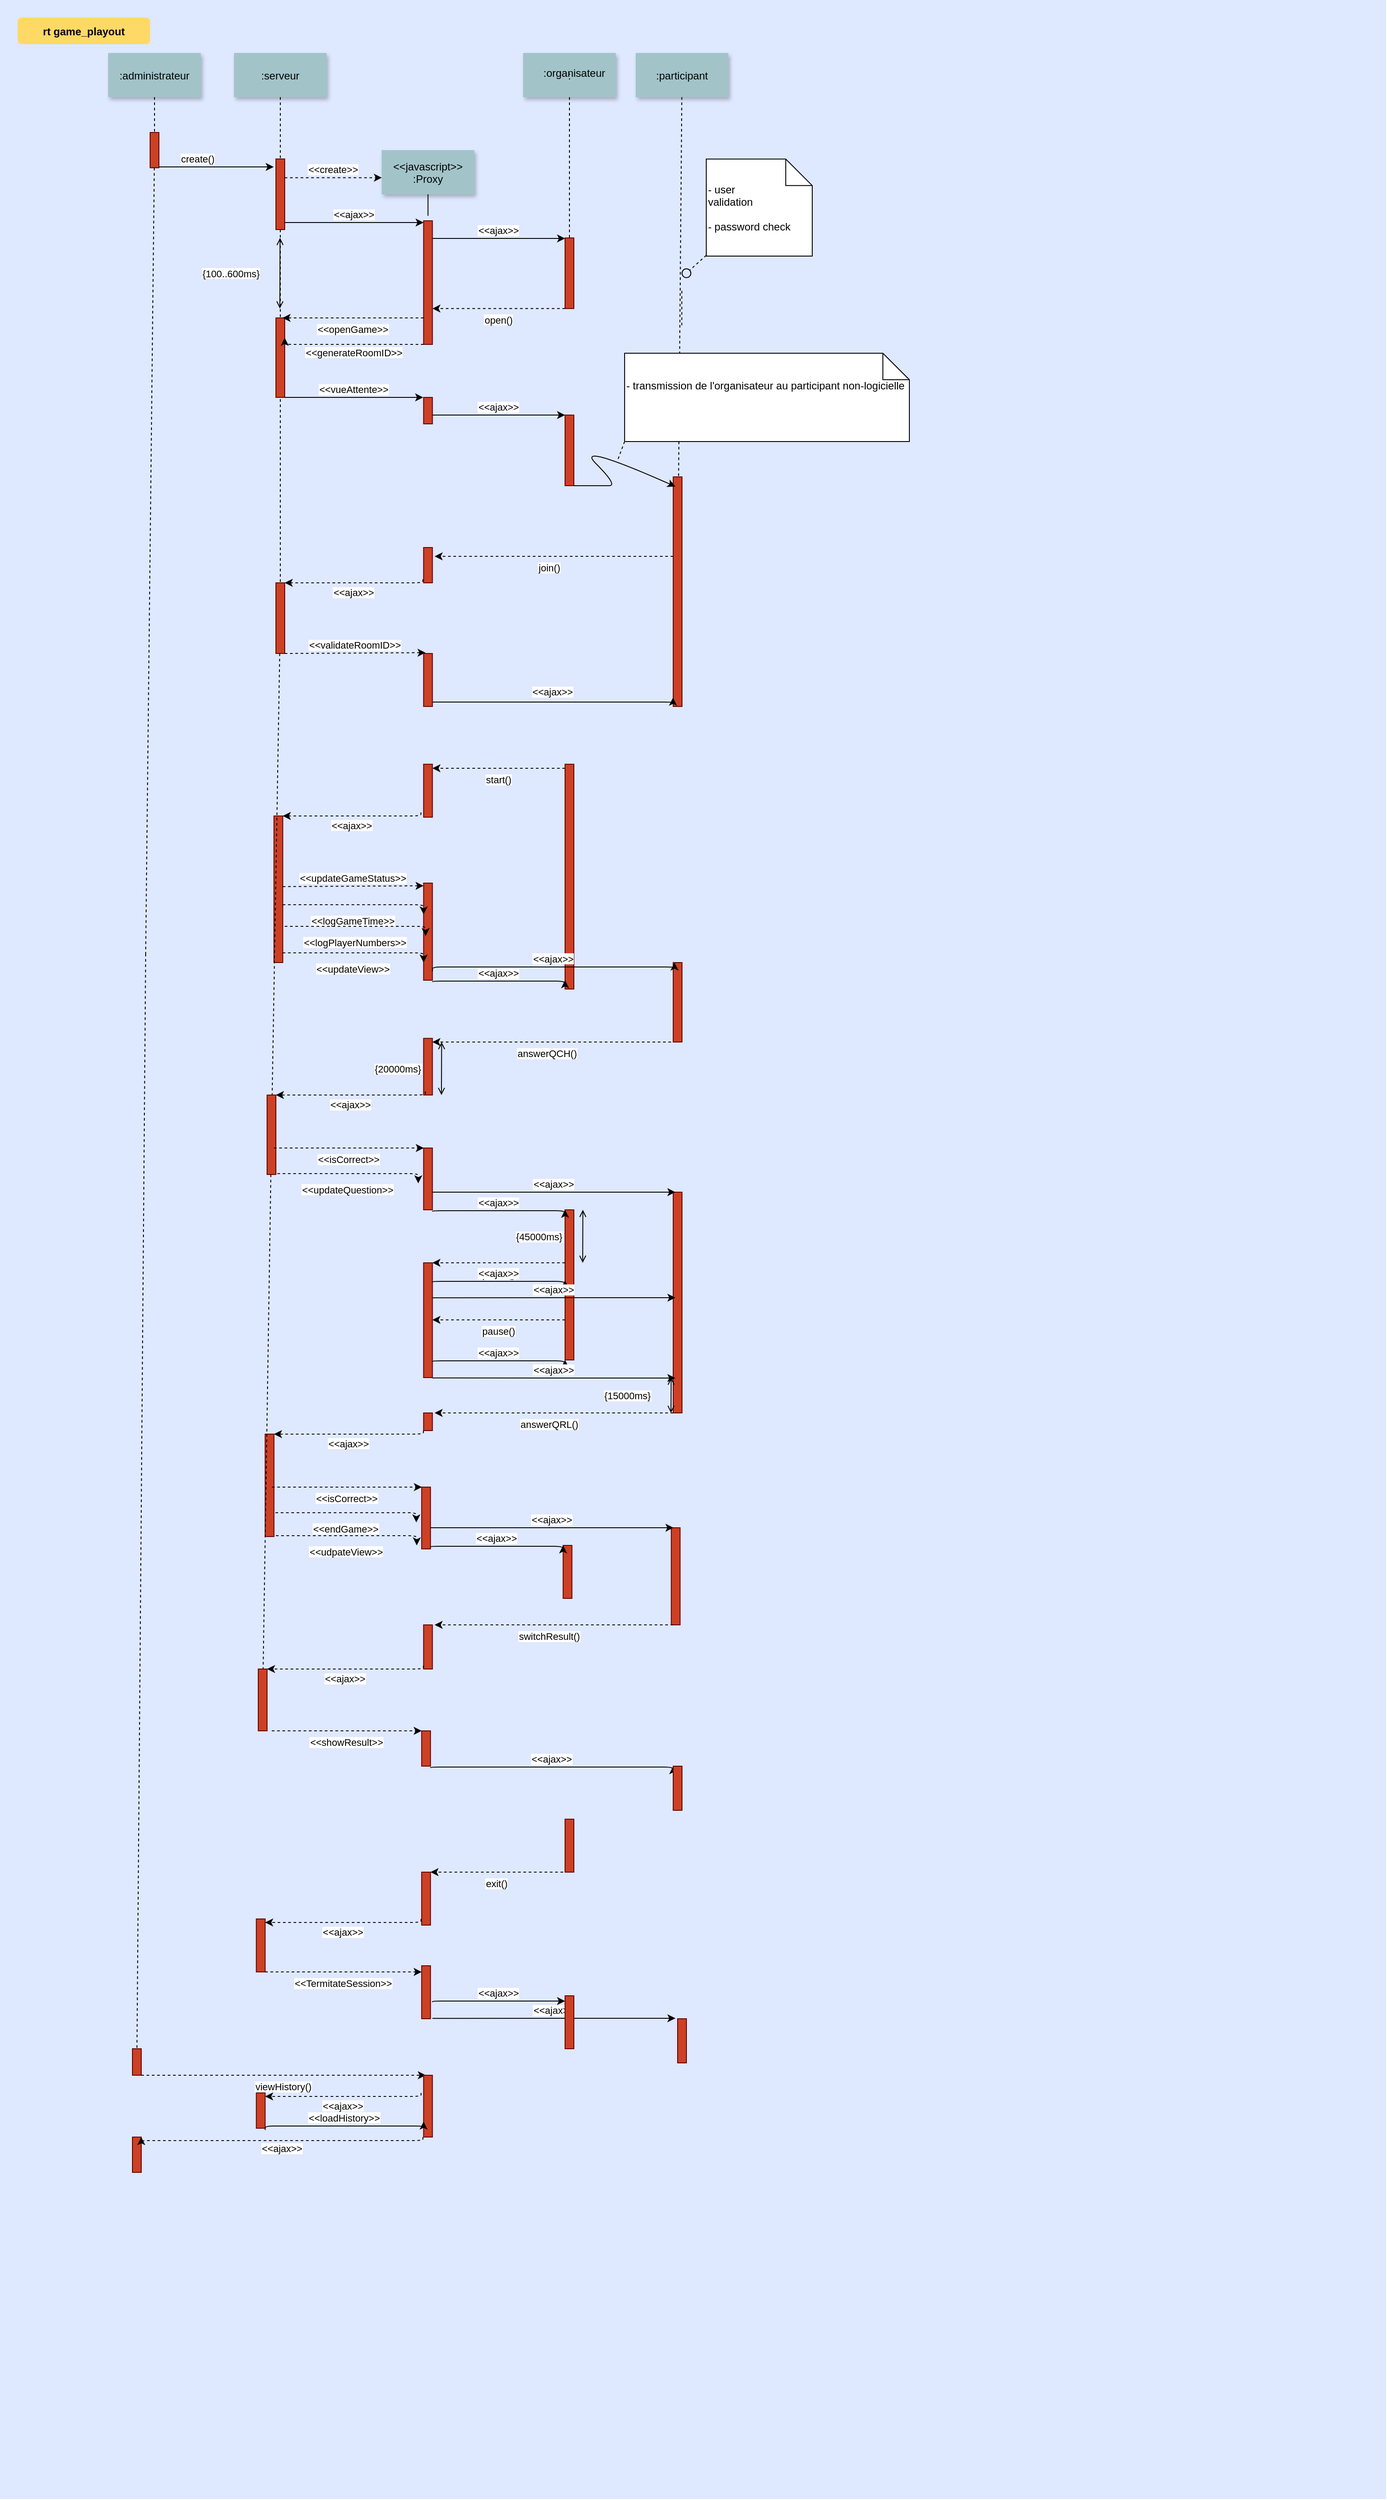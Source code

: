 <mxfile version="21.7.3" type="gitlab">
  <diagram name="Page-1" id="9361dd3d-8414-5efd-6122-117bd74ce7a7">
    <mxGraphModel dx="1195" dy="625" grid="1" gridSize="10" guides="1" tooltips="1" connect="1" arrows="1" fold="1" page="0" pageScale="1.5" pageWidth="826" pageHeight="1169" background="none" math="0" shadow="0">
      <root>
        <mxCell id="0" />
        <mxCell id="1" parent="0" />
        <mxCell id="69" value="" style="fillColor=#DEE8FF;strokeColor=none" parent="1" vertex="1">
          <mxGeometry x="30" width="1570" height="2830" as="geometry" />
        </mxCell>
        <mxCell id="2" value="" style="fillColor=#CC4125;strokeColor=#660000" parent="1" vertex="1">
          <mxGeometry x="200" y="150" width="10" height="40" as="geometry" />
        </mxCell>
        <mxCell id="3" value="create()" style="edgeStyle=none;verticalLabelPosition=top;verticalAlign=bottom;labelPosition=left;align=right;entryX=-0.25;entryY=0.113;entryDx=0;entryDy=0;entryPerimeter=0;" parent="1" edge="1" target="6">
          <mxGeometry width="100" height="100" as="geometry">
            <mxPoint x="210" y="189" as="sourcePoint" />
            <mxPoint x="300" y="189" as="targetPoint" />
            <mxPoint as="offset" />
          </mxGeometry>
        </mxCell>
        <mxCell id="4" value=":administrateur" style="shadow=1;fillColor=#A2C4C9;strokeColor=none" parent="1" vertex="1">
          <mxGeometry x="152.5" y="60" width="105" height="50" as="geometry" />
        </mxCell>
        <mxCell id="6" value="" style="fillColor=#CC4125;strokeColor=#660000" parent="1" vertex="1">
          <mxGeometry x="342.5" y="180" width="10" height="80" as="geometry" />
        </mxCell>
        <mxCell id="7" value=":serveur" style="shadow=1;fillColor=#A2C4C9;strokeColor=none" parent="1" vertex="1">
          <mxGeometry x="295" y="60" width="105" height="50" as="geometry" />
        </mxCell>
        <mxCell id="8" value="" style="edgeStyle=none;endArrow=none;dashed=1" parent="1" source="7" target="6" edge="1">
          <mxGeometry x="272.335" y="165" width="100" height="100" as="geometry">
            <mxPoint x="347.259" y="110" as="sourcePoint" />
            <mxPoint x="347.576" y="165" as="targetPoint" />
          </mxGeometry>
        </mxCell>
        <mxCell id="13" value="&lt;&lt;create&gt;&gt;" style="edgeStyle=none;verticalLabelPosition=top;verticalAlign=bottom;dashed=1" parent="1" edge="1">
          <mxGeometry x="385.455" y="113.916" width="100" height="100" as="geometry">
            <mxPoint x="352.5" y="201.206" as="sourcePoint" />
            <mxPoint x="462.5" y="201.206" as="targetPoint" />
          </mxGeometry>
        </mxCell>
        <mxCell id="15" value="&lt;&lt;javascript&gt;&gt;&#xa;:Proxy" style="shadow=1;fillColor=#A2C4C9;strokeColor=none" parent="1" vertex="1">
          <mxGeometry x="462.284" y="170.0" width="105" height="50" as="geometry" />
        </mxCell>
        <mxCell id="16" value="" style="edgeStyle=none;endArrow=none" parent="1" source="15" edge="1">
          <mxGeometry x="437.043" y="270" width="100" height="100" as="geometry">
            <mxPoint x="514.543" y="220.0" as="sourcePoint" />
            <mxPoint x="514.783" y="244.39" as="targetPoint" />
          </mxGeometry>
        </mxCell>
        <mxCell id="19" value="&lt;&lt;ajax&gt;&gt;" style="edgeStyle=elbowEdgeStyle;elbow=vertical;verticalLabelPosition=top;verticalAlign=bottom" parent="1" source="6" edge="1">
          <mxGeometry x="350" y="290" width="100" height="100" as="geometry">
            <mxPoint x="350" y="390" as="sourcePoint" />
            <mxPoint x="509.78" y="252" as="targetPoint" />
          </mxGeometry>
        </mxCell>
        <mxCell id="21" value="" style="fillColor=#CC4125;strokeColor=#660000" parent="1" vertex="1">
          <mxGeometry x="670" y="269.394" width="10" height="80" as="geometry" />
        </mxCell>
        <mxCell id="22" value=":" style="shadow=1;fillColor=#A2C4C9;strokeColor=none" parent="1" vertex="1">
          <mxGeometry x="622.5" y="60" width="105" height="50" as="geometry" />
        </mxCell>
        <mxCell id="23" value="" style="edgeStyle=none;endArrow=none;dashed=1" parent="1" source="22" target="21" edge="1">
          <mxGeometry x="614.488" y="175.0" width="100" height="100" as="geometry">
            <mxPoint x="674.653" y="110" as="sourcePoint" />
            <mxPoint x="674.653" y="260" as="targetPoint" />
          </mxGeometry>
        </mxCell>
        <mxCell id="24" value=":participant" style="shadow=1;fillColor=#A2C4C9;strokeColor=none" parent="1" vertex="1">
          <mxGeometry x="750" y="60" width="105" height="50" as="geometry" />
        </mxCell>
        <mxCell id="25" value="" style="edgeStyle=none;endArrow=none;dashed=1" parent="1" source="24" target="26" edge="1">
          <mxGeometry x="727.335" y="165" width="100" height="100" as="geometry">
            <mxPoint x="802.259" y="110" as="sourcePoint" />
            <mxPoint x="802.576" y="165" as="targetPoint" />
          </mxGeometry>
        </mxCell>
        <mxCell id="26" value="" style="fillColor=#CC4125;strokeColor=#660000" parent="1" vertex="1">
          <mxGeometry x="792.5" y="540" width="10" height="260" as="geometry" />
        </mxCell>
        <mxCell id="27" value="&lt;&lt;ajax&gt;&gt;" style="edgeStyle=elbowEdgeStyle;elbow=vertical;verticalLabelPosition=top;verticalAlign=bottom" parent="1" target="21" edge="1">
          <mxGeometry x="540" y="270" width="100" height="100" as="geometry">
            <mxPoint x="519.78" y="270" as="sourcePoint" />
            <mxPoint x="640" y="270" as="targetPoint" />
            <Array as="points">
              <mxPoint x="590" y="270" />
            </Array>
          </mxGeometry>
        </mxCell>
        <mxCell id="28" value="open()" style="edgeStyle=elbowEdgeStyle;elbow=vertical;dashed=1;verticalLabelPosition=bottom;verticalAlign=top" parent="1" edge="1">
          <mxGeometry x="550" y="280" width="100" height="100" as="geometry">
            <mxPoint x="670" y="349.39" as="sourcePoint" />
            <mxPoint x="519.78" y="349.39" as="targetPoint" />
            <Array as="points">
              <mxPoint x="593" y="349.39" />
            </Array>
          </mxGeometry>
        </mxCell>
        <mxCell id="33" value="" style="edgeStyle=elbowEdgeStyle;elbow=horizontal;endArrow=none;dashed=1" parent="1" source="4" target="2" edge="1">
          <mxGeometry x="230.0" y="310" width="100" height="100" as="geometry">
            <mxPoint x="230.0" y="410" as="sourcePoint" />
            <mxPoint x="330" y="310" as="targetPoint" />
          </mxGeometry>
        </mxCell>
        <mxCell id="38" value="" style="edgeStyle=elbowEdgeStyle;elbow=horizontal;endArrow=none;dashed=1" parent="1" edge="1">
          <mxGeometry x="932.259" y="240" width="100" height="100" as="geometry">
            <mxPoint x="802.259" y="329.394" as="sourcePoint" />
            <mxPoint x="802.259" y="370" as="targetPoint" />
            <Array as="points">
              <mxPoint x="802.259" y="350" />
            </Array>
          </mxGeometry>
        </mxCell>
        <mxCell id="39" value="" style="ellipse;fillColor=none" parent="1" vertex="1">
          <mxGeometry x="802.5" y="304.394" width="10.0" height="10" as="geometry" />
        </mxCell>
        <mxCell id="40" value=" - user&#xa; validation&#xa;&#xa; - password check" style="shape=note;align=left" parent="1" vertex="1">
          <mxGeometry x="829.973" y="180.174" width="120.027" height="109.826" as="geometry" />
        </mxCell>
        <mxCell id="41" value="" style="edgeStyle=none;endArrow=none;dashed=1" parent="1" source="40" target="39" edge="1">
          <mxGeometry x="1030" y="180" width="100" height="100" as="geometry">
            <mxPoint x="1030" y="280" as="sourcePoint" />
            <mxPoint x="1130" y="180" as="targetPoint" />
          </mxGeometry>
        </mxCell>
        <mxCell id="44" value="" style="edgeStyle=none;dashed=1;endArrow=none" parent="1" target="h63ALeqCffesYacsJlQR-181" edge="1">
          <mxGeometry x="50" y="300" width="100" height="100" as="geometry">
            <mxPoint x="195" y="1080" as="sourcePoint" />
            <mxPoint x="185.454" y="2235.83" as="targetPoint" />
          </mxGeometry>
        </mxCell>
        <mxCell id="47" value="{100..600ms}" style="edgeStyle=elbowEdgeStyle;elbow=horizontal;startArrow=open;endArrow=open;labelPosition=left;align=right" parent="1" edge="1">
          <mxGeometry width="100" height="100" as="geometry">
            <mxPoint x="347.206" y="269.39" as="sourcePoint" />
            <mxPoint x="347.206" y="349.39" as="targetPoint" />
            <Array as="points">
              <mxPoint x="347" y="349.39" />
            </Array>
            <mxPoint x="-21" as="offset" />
          </mxGeometry>
        </mxCell>
        <mxCell id="71" value="rt game_playout" style="rounded=1;fontStyle=1;fillColor=#FFD966;strokeColor=none" parent="1" vertex="1">
          <mxGeometry x="50" y="20" width="150" height="30" as="geometry" />
        </mxCell>
        <mxCell id="h63ALeqCffesYacsJlQR-89" value=":organisateur" style="text;html=1;align=center;verticalAlign=middle;resizable=0;points=[];autosize=1;strokeColor=none;fillColor=none;" vertex="1" parent="1">
          <mxGeometry x="635" y="68" width="90" height="30" as="geometry" />
        </mxCell>
        <mxCell id="h63ALeqCffesYacsJlQR-96" value="join()" style="edgeStyle=elbowEdgeStyle;elbow=vertical;dashed=1;verticalLabelPosition=bottom;verticalAlign=top" edge="1" parent="1">
          <mxGeometry width="100" height="100" as="geometry">
            <mxPoint x="792.5" y="630" as="sourcePoint" />
            <mxPoint x="522.28" y="630" as="targetPoint" />
            <Array as="points">
              <mxPoint x="595.28" y="630" />
            </Array>
            <mxPoint x="-5" as="offset" />
          </mxGeometry>
        </mxCell>
        <mxCell id="h63ALeqCffesYacsJlQR-97" value="" style="fillColor=#CC4125;strokeColor=#660000" vertex="1" parent="1">
          <mxGeometry x="670" y="865.39" width="10" height="254.61" as="geometry" />
        </mxCell>
        <mxCell id="h63ALeqCffesYacsJlQR-99" value="&lt;&lt;ajax&gt;&gt;" style="edgeStyle=elbowEdgeStyle;elbow=vertical;verticalLabelPosition=top;verticalAlign=bottom;entryX=0;entryY=0.25;entryDx=0;entryDy=0;" edge="1" parent="1">
          <mxGeometry x="540" y="270" width="100" height="100" as="geometry">
            <mxPoint x="519.78" y="795" as="sourcePoint" />
            <mxPoint x="792.28" y="790" as="targetPoint" />
            <Array as="points">
              <mxPoint x="589.78" y="795" />
            </Array>
          </mxGeometry>
        </mxCell>
        <mxCell id="h63ALeqCffesYacsJlQR-101" value="start()" style="edgeStyle=elbowEdgeStyle;elbow=vertical;dashed=1;verticalLabelPosition=bottom;verticalAlign=top" edge="1" parent="1">
          <mxGeometry x="550" y="280" width="100" height="100" as="geometry">
            <mxPoint x="670" y="870" as="sourcePoint" />
            <mxPoint x="519.78" y="870" as="targetPoint" />
            <Array as="points">
              <mxPoint x="593" y="870" />
            </Array>
          </mxGeometry>
        </mxCell>
        <mxCell id="h63ALeqCffesYacsJlQR-103" value="" style="edgeStyle=none;endArrow=none;dashed=1" edge="1" parent="1" source="6" target="h63ALeqCffesYacsJlQR-102">
          <mxGeometry x="376.571" y="339.697" width="100" height="100" as="geometry">
            <mxPoint x="347" y="260" as="sourcePoint" />
            <mxPoint x="338" y="1170" as="targetPoint" />
          </mxGeometry>
        </mxCell>
        <mxCell id="h63ALeqCffesYacsJlQR-102" value="" style="fillColor=#CC4125;strokeColor=#660000" vertex="1" parent="1">
          <mxGeometry x="342.5" y="660" width="10" height="80" as="geometry" />
        </mxCell>
        <mxCell id="h63ALeqCffesYacsJlQR-104" value="&lt;&lt;ajax&gt;&gt;" style="edgeStyle=elbowEdgeStyle;elbow=vertical;dashed=1;verticalLabelPosition=bottom;verticalAlign=top;exitX=-0.078;exitY=0.358;exitDx=0;exitDy=0;exitPerimeter=0;" edge="1" parent="1">
          <mxGeometry x="550" y="280" width="100" height="100" as="geometry">
            <mxPoint x="509" y="656.018" as="sourcePoint" />
            <mxPoint x="352.5" y="660" as="targetPoint" />
            <Array as="points">
              <mxPoint x="425.72" y="660" />
            </Array>
          </mxGeometry>
        </mxCell>
        <mxCell id="h63ALeqCffesYacsJlQR-105" value="&lt;&lt;validateRoomID&gt;&gt;" style="edgeStyle=none;verticalLabelPosition=top;verticalAlign=bottom;dashed=1;entryX=0.222;entryY=0.568;entryDx=0;entryDy=0;entryPerimeter=0;" edge="1" parent="1">
          <mxGeometry x="385.455" y="113.916" width="100" height="100" as="geometry">
            <mxPoint x="352.5" y="739.996" as="sourcePoint" />
            <mxPoint x="512" y="739.096" as="targetPoint" />
          </mxGeometry>
        </mxCell>
        <mxCell id="h63ALeqCffesYacsJlQR-106" value="" style="fillColor=#CC4125;strokeColor=#660000" vertex="1" parent="1">
          <mxGeometry x="509.78" y="250" width="10" height="140" as="geometry" />
        </mxCell>
        <mxCell id="h63ALeqCffesYacsJlQR-107" value="" style="fillColor=#CC4125;strokeColor=#660000" vertex="1" parent="1">
          <mxGeometry x="509.78" y="620" width="10" height="40" as="geometry" />
        </mxCell>
        <mxCell id="h63ALeqCffesYacsJlQR-109" value="" style="fillColor=#CC4125;strokeColor=#660000" vertex="1" parent="1">
          <mxGeometry x="670" y="470.004" width="10" height="80" as="geometry" />
        </mxCell>
        <mxCell id="h63ALeqCffesYacsJlQR-110" value="&lt;&lt;ajax&gt;&gt;" style="edgeStyle=elbowEdgeStyle;elbow=horizontal;verticalLabelPosition=top;verticalAlign=bottom" edge="1" parent="1">
          <mxGeometry x="540" y="270" width="100" height="100" as="geometry">
            <mxPoint x="519.78" y="470" as="sourcePoint" />
            <mxPoint x="670" y="470" as="targetPoint" />
            <Array as="points">
              <mxPoint x="590" y="470" />
            </Array>
          </mxGeometry>
        </mxCell>
        <mxCell id="h63ALeqCffesYacsJlQR-112" value="" style="fillColor=#CC4125;strokeColor=#660000" vertex="1" parent="1">
          <mxGeometry x="509.78" y="450" width="10" height="30" as="geometry" />
        </mxCell>
        <mxCell id="h63ALeqCffesYacsJlQR-113" value="" style="fillColor=#CC4125;strokeColor=#660000" vertex="1" parent="1">
          <mxGeometry x="342.5" y="360" width="10" height="90" as="geometry" />
        </mxCell>
        <mxCell id="h63ALeqCffesYacsJlQR-114" value="&lt;&lt;openGame&gt;&gt;" style="edgeStyle=elbowEdgeStyle;elbow=vertical;dashed=1;verticalLabelPosition=bottom;verticalAlign=top;entryX=0.75;entryY=0;entryDx=0;entryDy=0;" edge="1" parent="1" target="h63ALeqCffesYacsJlQR-113">
          <mxGeometry x="550" y="280" width="100" height="100" as="geometry">
            <mxPoint x="509.78" y="360" as="sourcePoint" />
            <mxPoint x="359.56" y="360" as="targetPoint" />
            <Array as="points">
              <mxPoint x="432.78" y="360" />
            </Array>
          </mxGeometry>
        </mxCell>
        <mxCell id="h63ALeqCffesYacsJlQR-115" value="&lt;&lt;vueAttente&gt;&gt;" style="edgeStyle=elbowEdgeStyle;elbow=vertical;verticalLabelPosition=top;verticalAlign=bottom" edge="1" parent="1">
          <mxGeometry x="350" y="290" width="100" height="100" as="geometry">
            <mxPoint x="352.5" y="450" as="sourcePoint" />
            <mxPoint x="509.28" y="450" as="targetPoint" />
          </mxGeometry>
        </mxCell>
        <mxCell id="h63ALeqCffesYacsJlQR-118" value="" style="curved=1;endArrow=classic;html=1;rounded=0;entryX=0.25;entryY=0.042;entryDx=0;entryDy=0;entryPerimeter=0;" edge="1" parent="1" target="26">
          <mxGeometry width="50" height="50" relative="1" as="geometry">
            <mxPoint x="680" y="550" as="sourcePoint" />
            <mxPoint x="730" y="500" as="targetPoint" />
            <Array as="points">
              <mxPoint x="710" y="550" />
              <mxPoint x="730" y="550" />
              <mxPoint x="680" y="500" />
            </Array>
          </mxGeometry>
        </mxCell>
        <mxCell id="h63ALeqCffesYacsJlQR-119" value=" - transmission de l&#39;organisateur au participant non-logicielle&#xa;&#xa;" style="shape=note;align=left" vertex="1" parent="1">
          <mxGeometry x="737.48" y="400" width="322.52" height="100" as="geometry" />
        </mxCell>
        <mxCell id="h63ALeqCffesYacsJlQR-120" value="" style="edgeStyle=none;endArrow=none;dashed=1;exitX=0;exitY=1;exitDx=0;exitDy=0;exitPerimeter=0;" edge="1" parent="1" source="h63ALeqCffesYacsJlQR-119">
          <mxGeometry x="1030" y="180" width="100" height="100" as="geometry">
            <mxPoint x="840" y="299" as="sourcePoint" />
            <mxPoint x="730" y="520" as="targetPoint" />
          </mxGeometry>
        </mxCell>
        <mxCell id="h63ALeqCffesYacsJlQR-121" value="" style="fillColor=#CC4125;strokeColor=#660000" vertex="1" parent="1">
          <mxGeometry x="509.78" y="740" width="10" height="60" as="geometry" />
        </mxCell>
        <mxCell id="h63ALeqCffesYacsJlQR-122" value="&lt;&lt;generateRoomID&gt;&gt;" style="edgeStyle=elbowEdgeStyle;elbow=vertical;dashed=1;verticalLabelPosition=bottom;verticalAlign=top;entryX=1;entryY=0.25;entryDx=0;entryDy=0;" edge="1" parent="1" target="h63ALeqCffesYacsJlQR-113">
          <mxGeometry x="550" y="280" width="100" height="100" as="geometry">
            <mxPoint x="509.78" y="390" as="sourcePoint" />
            <mxPoint x="359.56" y="390" as="targetPoint" />
            <Array as="points">
              <mxPoint x="432.78" y="390" />
            </Array>
          </mxGeometry>
        </mxCell>
        <mxCell id="h63ALeqCffesYacsJlQR-123" value="" style="fillColor=#CC4125;strokeColor=#660000" vertex="1" parent="1">
          <mxGeometry x="509.78" y="865.39" width="10" height="60" as="geometry" />
        </mxCell>
        <mxCell id="h63ALeqCffesYacsJlQR-124" value="" style="fillColor=#CC4125;strokeColor=#660000" vertex="1" parent="1">
          <mxGeometry x="340.28" y="923.98" width="10" height="166.02" as="geometry" />
        </mxCell>
        <mxCell id="h63ALeqCffesYacsJlQR-125" value="&lt;&lt;ajax&gt;&gt;" style="edgeStyle=elbowEdgeStyle;elbow=vertical;dashed=1;verticalLabelPosition=bottom;verticalAlign=top;exitX=-0.078;exitY=0.358;exitDx=0;exitDy=0;exitPerimeter=0;" edge="1" parent="1">
          <mxGeometry x="550" y="280" width="100" height="100" as="geometry">
            <mxPoint x="506.78" y="919.998" as="sourcePoint" />
            <mxPoint x="350.28" y="923.98" as="targetPoint" />
            <Array as="points">
              <mxPoint x="423.5" y="923.98" />
            </Array>
          </mxGeometry>
        </mxCell>
        <mxCell id="h63ALeqCffesYacsJlQR-126" value="&lt;&lt;updateGameStatus&gt;&gt;" style="edgeStyle=none;verticalLabelPosition=top;verticalAlign=bottom;dashed=1;entryX=0.222;entryY=0.568;entryDx=0;entryDy=0;entryPerimeter=0;" edge="1" parent="1">
          <mxGeometry x="385.455" y="113.916" width="100" height="100" as="geometry">
            <mxPoint x="350.28" y="1003.976" as="sourcePoint" />
            <mxPoint x="509.78" y="1003.076" as="targetPoint" />
          </mxGeometry>
        </mxCell>
        <mxCell id="h63ALeqCffesYacsJlQR-127" value="&lt;&lt;ajax&gt;&gt;" style="edgeStyle=elbowEdgeStyle;elbow=vertical;verticalLabelPosition=top;verticalAlign=bottom;" edge="1" parent="1">
          <mxGeometry x="540" y="270" width="100" height="100" as="geometry">
            <mxPoint x="519.78" y="1112" as="sourcePoint" />
            <mxPoint x="670" y="1110" as="targetPoint" />
            <Array as="points" />
          </mxGeometry>
        </mxCell>
        <mxCell id="h63ALeqCffesYacsJlQR-128" value="" style="fillColor=#CC4125;strokeColor=#660000" vertex="1" parent="1">
          <mxGeometry x="509.78" y="1000" width="10" height="110" as="geometry" />
        </mxCell>
        <mxCell id="h63ALeqCffesYacsJlQR-129" value="&lt;&lt;logGameTime&gt;&gt;" style="edgeStyle=elbowEdgeStyle;elbow=vertical;dashed=1;verticalLabelPosition=bottom;verticalAlign=top;entryX=0;entryY=0.25;entryDx=0;entryDy=0;" edge="1" parent="1">
          <mxGeometry x="550" y="280" width="100" height="100" as="geometry">
            <mxPoint x="350.22" y="1024.49" as="sourcePoint" />
            <mxPoint x="509.78" y="1035.51" as="targetPoint" />
            <Array as="points">
              <mxPoint x="273.22" y="1024.49" />
            </Array>
          </mxGeometry>
        </mxCell>
        <mxCell id="h63ALeqCffesYacsJlQR-131" value="" style="edgeStyle=none;dashed=1;endArrow=none" edge="1" parent="1" source="2">
          <mxGeometry x="50" y="300" width="100" height="100" as="geometry">
            <mxPoint x="205" y="190" as="sourcePoint" />
            <mxPoint x="195" y="1080" as="targetPoint" />
          </mxGeometry>
        </mxCell>
        <mxCell id="h63ALeqCffesYacsJlQR-132" value="&lt;&lt;logPlayerNumbers&gt;&gt;" style="edgeStyle=elbowEdgeStyle;elbow=vertical;dashed=1;verticalLabelPosition=bottom;verticalAlign=top;entryX=0;entryY=0.25;entryDx=0;entryDy=0;" edge="1" parent="1">
          <mxGeometry x="550" y="280" width="100" height="100" as="geometry">
            <mxPoint x="352.5" y="1048.98" as="sourcePoint" />
            <mxPoint x="512.06" y="1060" as="targetPoint" />
            <Array as="points">
              <mxPoint x="275.5" y="1048.98" />
            </Array>
          </mxGeometry>
        </mxCell>
        <mxCell id="h63ALeqCffesYacsJlQR-133" value="&lt;&lt;updateView&gt;&gt;" style="edgeStyle=elbowEdgeStyle;elbow=vertical;dashed=1;verticalLabelPosition=bottom;verticalAlign=top;entryX=0;entryY=0.25;entryDx=0;entryDy=0;" edge="1" parent="1">
          <mxGeometry x="550" y="280" width="100" height="100" as="geometry">
            <mxPoint x="350.22" y="1078.98" as="sourcePoint" />
            <mxPoint x="509.78" y="1090" as="targetPoint" />
            <Array as="points">
              <mxPoint x="273.22" y="1078.98" />
            </Array>
          </mxGeometry>
        </mxCell>
        <mxCell id="h63ALeqCffesYacsJlQR-134" value="" style="fillColor=#CC4125;strokeColor=#660000" vertex="1" parent="1">
          <mxGeometry x="792.5" y="1090" width="10" height="90" as="geometry" />
        </mxCell>
        <mxCell id="h63ALeqCffesYacsJlQR-135" value="&lt;&lt;ajax&gt;&gt;" style="edgeStyle=elbowEdgeStyle;elbow=vertical;verticalLabelPosition=top;verticalAlign=bottom;entryX=0.15;entryY=0.047;entryDx=0;entryDy=0;entryPerimeter=0;" edge="1" parent="1">
          <mxGeometry x="540" y="270" width="100" height="100" as="geometry">
            <mxPoint x="519.78" y="1099.75" as="sourcePoint" />
            <mxPoint x="794" y="1089.997" as="targetPoint" />
            <Array as="points" />
          </mxGeometry>
        </mxCell>
        <mxCell id="h63ALeqCffesYacsJlQR-136" value="answerQCH()" style="edgeStyle=elbowEdgeStyle;elbow=vertical;dashed=1;verticalLabelPosition=bottom;verticalAlign=top" edge="1" parent="1">
          <mxGeometry width="100" height="100" as="geometry">
            <mxPoint x="790" y="1180" as="sourcePoint" />
            <mxPoint x="519.78" y="1180" as="targetPoint" />
            <Array as="points">
              <mxPoint x="592.78" y="1180" />
            </Array>
            <mxPoint x="-5" as="offset" />
          </mxGeometry>
        </mxCell>
        <mxCell id="h63ALeqCffesYacsJlQR-137" value="" style="fillColor=#CC4125;strokeColor=#660000" vertex="1" parent="1">
          <mxGeometry x="509.78" y="1175.83" width="10" height="64.17" as="geometry" />
        </mxCell>
        <mxCell id="h63ALeqCffesYacsJlQR-138" value="&lt;&lt;ajax&gt;&gt;" style="edgeStyle=elbowEdgeStyle;elbow=vertical;dashed=1;verticalLabelPosition=bottom;verticalAlign=top;exitX=-0.078;exitY=0.358;exitDx=0;exitDy=0;exitPerimeter=0;entryX=0.5;entryY=0;entryDx=0;entryDy=0;" edge="1" parent="1">
          <mxGeometry x="550" y="280" width="100" height="100" as="geometry">
            <mxPoint x="511.78" y="1236.018" as="sourcePoint" />
            <mxPoint x="342.5" y="1240.0" as="targetPoint" />
            <Array as="points">
              <mxPoint x="428.5" y="1240" />
            </Array>
          </mxGeometry>
        </mxCell>
        <mxCell id="h63ALeqCffesYacsJlQR-140" value="" style="edgeStyle=none;endArrow=none;dashed=1" edge="1" parent="1" source="h63ALeqCffesYacsJlQR-102" target="h63ALeqCffesYacsJlQR-139">
          <mxGeometry x="376.571" y="339.697" width="100" height="100" as="geometry">
            <mxPoint x="347" y="740" as="sourcePoint" />
            <mxPoint x="328" y="2230" as="targetPoint" />
          </mxGeometry>
        </mxCell>
        <mxCell id="h63ALeqCffesYacsJlQR-139" value="" style="fillColor=#CC4125;strokeColor=#660000" vertex="1" parent="1">
          <mxGeometry x="332.5" y="1240" width="10" height="90" as="geometry" />
        </mxCell>
        <mxCell id="h63ALeqCffesYacsJlQR-141" value="&lt;&lt;isCorrect&gt;&gt;" style="edgeStyle=elbowEdgeStyle;elbow=vertical;dashed=1;verticalLabelPosition=bottom;verticalAlign=top;" edge="1" parent="1">
          <mxGeometry x="550" y="280" width="100" height="100" as="geometry">
            <mxPoint x="340.28" y="1300" as="sourcePoint" />
            <mxPoint x="510" y="1300" as="targetPoint" />
            <Array as="points" />
          </mxGeometry>
        </mxCell>
        <mxCell id="h63ALeqCffesYacsJlQR-142" value="{20000ms}" style="edgeStyle=elbowEdgeStyle;elbow=horizontal;startArrow=open;endArrow=open;labelPosition=left;align=right" edge="1" parent="1">
          <mxGeometry width="100" height="100" as="geometry">
            <mxPoint x="530.206" y="1180" as="sourcePoint" />
            <mxPoint x="530" y="1240" as="targetPoint" />
            <Array as="points">
              <mxPoint x="530" y="1260" />
            </Array>
            <mxPoint x="-21" as="offset" />
          </mxGeometry>
        </mxCell>
        <mxCell id="h63ALeqCffesYacsJlQR-143" value="" style="fillColor=#CC4125;strokeColor=#660000" vertex="1" parent="1">
          <mxGeometry x="509.78" y="1300" width="10" height="70" as="geometry" />
        </mxCell>
        <mxCell id="h63ALeqCffesYacsJlQR-144" value="" style="fillColor=#CC4125;strokeColor=#660000" vertex="1" parent="1">
          <mxGeometry x="792.5" y="1350" width="10" height="250" as="geometry" />
        </mxCell>
        <mxCell id="h63ALeqCffesYacsJlQR-145" value="&lt;&lt;updateQuestion&gt;&gt;" style="edgeStyle=elbowEdgeStyle;elbow=vertical;dashed=1;verticalLabelPosition=bottom;verticalAlign=top;entryX=0;entryY=0.25;entryDx=0;entryDy=0;" edge="1" parent="1">
          <mxGeometry x="550" y="280" width="100" height="100" as="geometry">
            <mxPoint x="344.18" y="1328.98" as="sourcePoint" />
            <mxPoint x="503.74" y="1340" as="targetPoint" />
            <Array as="points">
              <mxPoint x="267.18" y="1328.98" />
            </Array>
          </mxGeometry>
        </mxCell>
        <mxCell id="h63ALeqCffesYacsJlQR-147" value="&lt;&lt;ajax&gt;&gt;" style="edgeStyle=elbowEdgeStyle;elbow=vertical;verticalLabelPosition=top;verticalAlign=bottom;entryX=0.25;entryY=0;entryDx=0;entryDy=0;" edge="1" parent="1" target="h63ALeqCffesYacsJlQR-144">
          <mxGeometry x="540" y="270" width="100" height="100" as="geometry">
            <mxPoint x="519.78" y="1350" as="sourcePoint" />
            <mxPoint x="794" y="1340.247" as="targetPoint" />
            <Array as="points" />
          </mxGeometry>
        </mxCell>
        <mxCell id="h63ALeqCffesYacsJlQR-148" value="" style="fillColor=#CC4125;strokeColor=#660000" vertex="1" parent="1">
          <mxGeometry x="670" y="1370" width="10" height="170" as="geometry" />
        </mxCell>
        <mxCell id="h63ALeqCffesYacsJlQR-149" value="&lt;&lt;ajax&gt;&gt;" style="edgeStyle=elbowEdgeStyle;elbow=vertical;verticalLabelPosition=top;verticalAlign=bottom;" edge="1" parent="1">
          <mxGeometry x="540" y="270" width="100" height="100" as="geometry">
            <mxPoint x="519.78" y="1372" as="sourcePoint" />
            <mxPoint x="670" y="1370" as="targetPoint" />
            <Array as="points" />
          </mxGeometry>
        </mxCell>
        <mxCell id="h63ALeqCffesYacsJlQR-150" value="{45000ms}" style="edgeStyle=elbowEdgeStyle;elbow=horizontal;startArrow=open;endArrow=open;labelPosition=left;align=right" edge="1" parent="1">
          <mxGeometry width="100" height="100" as="geometry">
            <mxPoint x="690.206" y="1370" as="sourcePoint" />
            <mxPoint x="690" y="1430" as="targetPoint" />
            <Array as="points">
              <mxPoint x="690" y="1450" />
            </Array>
            <mxPoint x="-21" as="offset" />
          </mxGeometry>
        </mxCell>
        <mxCell id="h63ALeqCffesYacsJlQR-151" value="pause()" style="edgeStyle=elbowEdgeStyle;elbow=vertical;dashed=1;verticalLabelPosition=bottom;verticalAlign=top" edge="1" parent="1">
          <mxGeometry x="550" y="280" width="100" height="100" as="geometry">
            <mxPoint x="670" y="1430" as="sourcePoint" />
            <mxPoint x="519.78" y="1430" as="targetPoint" />
            <Array as="points">
              <mxPoint x="593" y="1430" />
            </Array>
          </mxGeometry>
        </mxCell>
        <mxCell id="h63ALeqCffesYacsJlQR-152" value="answerQRL()" style="edgeStyle=elbowEdgeStyle;elbow=vertical;dashed=1;verticalLabelPosition=bottom;verticalAlign=top" edge="1" parent="1">
          <mxGeometry width="100" height="100" as="geometry">
            <mxPoint x="792.5" y="1600" as="sourcePoint" />
            <mxPoint x="522.28" y="1600" as="targetPoint" />
            <Array as="points">
              <mxPoint x="595.28" y="1600" />
            </Array>
            <mxPoint x="-5" as="offset" />
          </mxGeometry>
        </mxCell>
        <mxCell id="h63ALeqCffesYacsJlQR-153" value="pause()" style="edgeStyle=elbowEdgeStyle;elbow=vertical;dashed=1;verticalLabelPosition=bottom;verticalAlign=top" edge="1" parent="1">
          <mxGeometry x="550" y="280" width="100" height="100" as="geometry">
            <mxPoint x="670" y="1494.58" as="sourcePoint" />
            <mxPoint x="519.78" y="1494.58" as="targetPoint" />
            <Array as="points">
              <mxPoint x="593" y="1494.58" />
            </Array>
          </mxGeometry>
        </mxCell>
        <mxCell id="h63ALeqCffesYacsJlQR-154" value="" style="fillColor=#CC4125;strokeColor=#660000" vertex="1" parent="1">
          <mxGeometry x="509.78" y="1430" width="10" height="130" as="geometry" />
        </mxCell>
        <mxCell id="h63ALeqCffesYacsJlQR-155" value="&lt;&lt;ajax&gt;&gt;" style="edgeStyle=elbowEdgeStyle;elbow=vertical;verticalLabelPosition=top;verticalAlign=bottom;" edge="1" parent="1">
          <mxGeometry x="540" y="270" width="100" height="100" as="geometry">
            <mxPoint x="519.78" y="1452" as="sourcePoint" />
            <mxPoint x="670" y="1450" as="targetPoint" />
            <Array as="points" />
          </mxGeometry>
        </mxCell>
        <mxCell id="h63ALeqCffesYacsJlQR-156" value="&lt;&lt;ajax&gt;&gt;" style="edgeStyle=elbowEdgeStyle;elbow=vertical;verticalLabelPosition=top;verticalAlign=bottom;entryX=0.25;entryY=0;entryDx=0;entryDy=0;" edge="1" parent="1">
          <mxGeometry x="540" y="270" width="100" height="100" as="geometry">
            <mxPoint x="519.78" y="1469.58" as="sourcePoint" />
            <mxPoint x="795" y="1469.58" as="targetPoint" />
            <Array as="points" />
          </mxGeometry>
        </mxCell>
        <mxCell id="h63ALeqCffesYacsJlQR-157" value="&lt;&lt;ajax&gt;&gt;" style="edgeStyle=elbowEdgeStyle;elbow=vertical;verticalLabelPosition=top;verticalAlign=bottom;" edge="1" parent="1">
          <mxGeometry x="540" y="270" width="100" height="100" as="geometry">
            <mxPoint x="519.78" y="1542" as="sourcePoint" />
            <mxPoint x="670" y="1540" as="targetPoint" />
            <Array as="points" />
          </mxGeometry>
        </mxCell>
        <mxCell id="h63ALeqCffesYacsJlQR-158" value="&lt;&lt;ajax&gt;&gt;" style="edgeStyle=elbowEdgeStyle;elbow=vertical;verticalLabelPosition=top;verticalAlign=bottom;entryX=0.25;entryY=0;entryDx=0;entryDy=0;" edge="1" parent="1">
          <mxGeometry x="540" y="270" width="100" height="100" as="geometry">
            <mxPoint x="519.78" y="1560.41" as="sourcePoint" />
            <mxPoint x="795" y="1560.41" as="targetPoint" />
            <Array as="points" />
          </mxGeometry>
        </mxCell>
        <mxCell id="h63ALeqCffesYacsJlQR-159" value="{15000ms}" style="edgeStyle=elbowEdgeStyle;elbow=horizontal;startArrow=open;endArrow=open;labelPosition=left;align=right" edge="1" parent="1">
          <mxGeometry width="100" height="100" as="geometry">
            <mxPoint x="790.206" y="1560" as="sourcePoint" />
            <mxPoint x="790" y="1600" as="targetPoint" />
            <Array as="points">
              <mxPoint x="790" y="1640" />
            </Array>
            <mxPoint x="-21" as="offset" />
          </mxGeometry>
        </mxCell>
        <mxCell id="h63ALeqCffesYacsJlQR-160" value="" style="fillColor=#CC4125;strokeColor=#660000" vertex="1" parent="1">
          <mxGeometry x="509.78" y="1600" width="10" height="20" as="geometry" />
        </mxCell>
        <mxCell id="h63ALeqCffesYacsJlQR-161" value="&lt;&lt;ajax&gt;&gt;" style="edgeStyle=elbowEdgeStyle;elbow=vertical;dashed=1;verticalLabelPosition=bottom;verticalAlign=top;exitX=-0.078;exitY=0.358;exitDx=0;exitDy=0;exitPerimeter=0;entryX=0.5;entryY=0;entryDx=0;entryDy=0;" edge="1" parent="1">
          <mxGeometry x="550" y="280" width="100" height="100" as="geometry">
            <mxPoint x="509.6" y="1619.998" as="sourcePoint" />
            <mxPoint x="340.32" y="1623.98" as="targetPoint" />
            <Array as="points">
              <mxPoint x="426.32" y="1623.98" />
            </Array>
          </mxGeometry>
        </mxCell>
        <mxCell id="h63ALeqCffesYacsJlQR-162" value="" style="fillColor=#CC4125;strokeColor=#660000" vertex="1" parent="1">
          <mxGeometry x="330.32" y="1623.98" width="10" height="116.02" as="geometry" />
        </mxCell>
        <mxCell id="h63ALeqCffesYacsJlQR-163" value="&lt;&lt;isCorrect&gt;&gt;" style="edgeStyle=elbowEdgeStyle;elbow=vertical;dashed=1;verticalLabelPosition=bottom;verticalAlign=top;" edge="1" parent="1">
          <mxGeometry x="550" y="280" width="100" height="100" as="geometry">
            <mxPoint x="338.1" y="1683.98" as="sourcePoint" />
            <mxPoint x="507.82" y="1683.98" as="targetPoint" />
            <Array as="points" />
          </mxGeometry>
        </mxCell>
        <mxCell id="h63ALeqCffesYacsJlQR-164" value="" style="fillColor=#CC4125;strokeColor=#660000" vertex="1" parent="1">
          <mxGeometry x="507.6" y="1683.98" width="10" height="70" as="geometry" />
        </mxCell>
        <mxCell id="h63ALeqCffesYacsJlQR-165" value="&lt;&lt;endGame&gt;&gt;" style="edgeStyle=elbowEdgeStyle;elbow=vertical;dashed=1;verticalLabelPosition=bottom;verticalAlign=top;entryX=0;entryY=0.25;entryDx=0;entryDy=0;" edge="1" parent="1">
          <mxGeometry x="550" y="280" width="100" height="100" as="geometry">
            <mxPoint x="342" y="1712.96" as="sourcePoint" />
            <mxPoint x="501.56" y="1723.98" as="targetPoint" />
            <Array as="points">
              <mxPoint x="265" y="1712.96" />
            </Array>
          </mxGeometry>
        </mxCell>
        <mxCell id="h63ALeqCffesYacsJlQR-166" value="" style="fillColor=#CC4125;strokeColor=#660000" vertex="1" parent="1">
          <mxGeometry x="790.32" y="1730" width="10" height="110" as="geometry" />
        </mxCell>
        <mxCell id="h63ALeqCffesYacsJlQR-167" value="&lt;&lt;ajax&gt;&gt;" style="edgeStyle=elbowEdgeStyle;elbow=vertical;verticalLabelPosition=top;verticalAlign=bottom;entryX=0.25;entryY=0;entryDx=0;entryDy=0;" edge="1" parent="1" target="h63ALeqCffesYacsJlQR-166">
          <mxGeometry x="540" y="270" width="100" height="100" as="geometry">
            <mxPoint x="517.6" y="1730" as="sourcePoint" />
            <mxPoint x="791.82" y="1720.247" as="targetPoint" />
            <Array as="points" />
          </mxGeometry>
        </mxCell>
        <mxCell id="h63ALeqCffesYacsJlQR-168" value="" style="fillColor=#CC4125;strokeColor=#660000" vertex="1" parent="1">
          <mxGeometry x="667.82" y="1750" width="10" height="60" as="geometry" />
        </mxCell>
        <mxCell id="h63ALeqCffesYacsJlQR-169" value="&lt;&lt;ajax&gt;&gt;" style="edgeStyle=elbowEdgeStyle;elbow=vertical;verticalLabelPosition=top;verticalAlign=bottom;" edge="1" parent="1">
          <mxGeometry x="540" y="270" width="100" height="100" as="geometry">
            <mxPoint x="517.6" y="1752" as="sourcePoint" />
            <mxPoint x="667.82" y="1750" as="targetPoint" />
            <Array as="points" />
          </mxGeometry>
        </mxCell>
        <mxCell id="h63ALeqCffesYacsJlQR-170" value="&lt;&lt;udpateView&gt;&gt;" style="edgeStyle=elbowEdgeStyle;elbow=vertical;dashed=1;verticalLabelPosition=bottom;verticalAlign=top;entryX=0;entryY=0.25;entryDx=0;entryDy=0;" edge="1" parent="1">
          <mxGeometry x="550" y="280" width="100" height="100" as="geometry">
            <mxPoint x="342.5" y="1738.98" as="sourcePoint" />
            <mxPoint x="502.06" y="1750" as="targetPoint" />
            <Array as="points">
              <mxPoint x="265.5" y="1738.98" />
            </Array>
          </mxGeometry>
        </mxCell>
        <mxCell id="h63ALeqCffesYacsJlQR-172" value="switchResult()" style="edgeStyle=elbowEdgeStyle;elbow=vertical;dashed=1;verticalLabelPosition=bottom;verticalAlign=top" edge="1" parent="1">
          <mxGeometry width="100" height="100" as="geometry">
            <mxPoint x="792.5" y="1840" as="sourcePoint" />
            <mxPoint x="522.28" y="1840" as="targetPoint" />
            <Array as="points">
              <mxPoint x="595.28" y="1840" />
            </Array>
            <mxPoint x="-5" as="offset" />
          </mxGeometry>
        </mxCell>
        <mxCell id="h63ALeqCffesYacsJlQR-173" value="" style="fillColor=#CC4125;strokeColor=#660000" vertex="1" parent="1">
          <mxGeometry x="509.78" y="1840" width="10" height="50" as="geometry" />
        </mxCell>
        <mxCell id="h63ALeqCffesYacsJlQR-175" value="" style="edgeStyle=none;endArrow=none;dashed=1" edge="1" parent="1" source="h63ALeqCffesYacsJlQR-139" target="h63ALeqCffesYacsJlQR-174">
          <mxGeometry x="376.571" y="339.697" width="100" height="100" as="geometry">
            <mxPoint x="337" y="1330" as="sourcePoint" />
            <mxPoint x="328" y="2230" as="targetPoint" />
          </mxGeometry>
        </mxCell>
        <mxCell id="h63ALeqCffesYacsJlQR-174" value="" style="fillColor=#CC4125;strokeColor=#660000" vertex="1" parent="1">
          <mxGeometry x="322.5" y="1890" width="10" height="70" as="geometry" />
        </mxCell>
        <mxCell id="h63ALeqCffesYacsJlQR-176" value="&lt;&lt;ajax&gt;&gt;" style="edgeStyle=elbowEdgeStyle;elbow=vertical;dashed=1;verticalLabelPosition=bottom;verticalAlign=top;exitX=-0.078;exitY=0.358;exitDx=0;exitDy=0;exitPerimeter=0;entryX=1;entryY=0;entryDx=0;entryDy=0;" edge="1" parent="1" target="h63ALeqCffesYacsJlQR-174">
          <mxGeometry x="550" y="280" width="100" height="100" as="geometry">
            <mxPoint x="509.6" y="1886.018" as="sourcePoint" />
            <mxPoint x="340.32" y="1890.0" as="targetPoint" />
            <Array as="points">
              <mxPoint x="426.32" y="1890" />
            </Array>
          </mxGeometry>
        </mxCell>
        <mxCell id="h63ALeqCffesYacsJlQR-177" value="&lt;&lt;showResult&gt;&gt;" style="edgeStyle=elbowEdgeStyle;elbow=vertical;dashed=1;verticalLabelPosition=bottom;verticalAlign=top;" edge="1" parent="1">
          <mxGeometry x="550" y="280" width="100" height="100" as="geometry">
            <mxPoint x="337.88" y="1960" as="sourcePoint" />
            <mxPoint x="507.6" y="1960" as="targetPoint" />
            <Array as="points" />
          </mxGeometry>
        </mxCell>
        <mxCell id="h63ALeqCffesYacsJlQR-178" value="" style="fillColor=#CC4125;strokeColor=#660000" vertex="1" parent="1">
          <mxGeometry x="507.6" y="1960" width="10" height="40" as="geometry" />
        </mxCell>
        <mxCell id="h63ALeqCffesYacsJlQR-179" value="&lt;&lt;ajax&gt;&gt;" style="edgeStyle=elbowEdgeStyle;elbow=vertical;verticalLabelPosition=top;verticalAlign=bottom;entryX=0;entryY=0;entryDx=0;entryDy=0;" edge="1" parent="1" target="h63ALeqCffesYacsJlQR-180">
          <mxGeometry x="540" y="270" width="100" height="100" as="geometry">
            <mxPoint x="517.6" y="2002" as="sourcePoint" />
            <mxPoint x="667.82" y="2000" as="targetPoint" />
            <Array as="points" />
          </mxGeometry>
        </mxCell>
        <mxCell id="h63ALeqCffesYacsJlQR-180" value="" style="fillColor=#CC4125;strokeColor=#660000" vertex="1" parent="1">
          <mxGeometry x="792.5" y="2000" width="10" height="50" as="geometry" />
        </mxCell>
        <mxCell id="h63ALeqCffesYacsJlQR-181" value="" style="fillColor=#CC4125;strokeColor=#660000" vertex="1" parent="1">
          <mxGeometry x="180" y="2320" width="10" height="30" as="geometry" />
        </mxCell>
        <mxCell id="h63ALeqCffesYacsJlQR-182" value="" style="fillColor=#CC4125;strokeColor=#660000" vertex="1" parent="1">
          <mxGeometry x="507.6" y="2120" width="10" height="60" as="geometry" />
        </mxCell>
        <mxCell id="h63ALeqCffesYacsJlQR-183" value="" style="fillColor=#CC4125;strokeColor=#660000" vertex="1" parent="1">
          <mxGeometry x="320.32" y="2173.01" width="10" height="60" as="geometry" />
        </mxCell>
        <mxCell id="h63ALeqCffesYacsJlQR-184" value="&lt;&lt;TermitateSession&gt;&gt;" style="edgeStyle=elbowEdgeStyle;elbow=vertical;dashed=1;verticalLabelPosition=bottom;verticalAlign=top;" edge="1" parent="1" target="h63ALeqCffesYacsJlQR-188">
          <mxGeometry x="550" y="280" width="100" height="100" as="geometry">
            <mxPoint x="330.32" y="2233.01" as="sourcePoint" />
            <mxPoint x="500.04" y="2233.01" as="targetPoint" />
            <Array as="points" />
          </mxGeometry>
        </mxCell>
        <mxCell id="h63ALeqCffesYacsJlQR-185" value="&lt;&lt;ajax&gt;&gt;" style="edgeStyle=elbowEdgeStyle;elbow=vertical;dashed=1;verticalLabelPosition=bottom;verticalAlign=top;exitX=-0.078;exitY=0.358;exitDx=0;exitDy=0;exitPerimeter=0;entryX=1;entryY=0;entryDx=0;entryDy=0;" edge="1" parent="1">
          <mxGeometry x="550" y="280" width="100" height="100" as="geometry">
            <mxPoint x="506.92" y="2173.008" as="sourcePoint" />
            <mxPoint x="330.32" y="2176.99" as="targetPoint" />
            <Array as="points">
              <mxPoint x="423.64" y="2176.99" />
            </Array>
          </mxGeometry>
        </mxCell>
        <mxCell id="h63ALeqCffesYacsJlQR-186" value="" style="fillColor=#CC4125;strokeColor=#660000" vertex="1" parent="1">
          <mxGeometry x="670" y="2060" width="10" height="60" as="geometry" />
        </mxCell>
        <mxCell id="h63ALeqCffesYacsJlQR-187" value="exit()" style="edgeStyle=elbowEdgeStyle;elbow=vertical;dashed=1;verticalLabelPosition=bottom;verticalAlign=top" edge="1" parent="1">
          <mxGeometry width="100" height="100" as="geometry">
            <mxPoint x="667.82" y="2120" as="sourcePoint" />
            <mxPoint x="517.6" y="2120" as="targetPoint" />
            <Array as="points">
              <mxPoint x="590.82" y="2120" />
            </Array>
            <mxPoint as="offset" />
          </mxGeometry>
        </mxCell>
        <mxCell id="h63ALeqCffesYacsJlQR-188" value="" style="fillColor=#CC4125;strokeColor=#660000" vertex="1" parent="1">
          <mxGeometry x="507.6" y="2226.02" width="10" height="60" as="geometry" />
        </mxCell>
        <mxCell id="h63ALeqCffesYacsJlQR-189" value="&lt;&lt;ajax&gt;&gt;" style="edgeStyle=elbowEdgeStyle;elbow=vertical;verticalLabelPosition=top;verticalAlign=bottom;" edge="1" parent="1">
          <mxGeometry x="540" y="270" width="100" height="100" as="geometry">
            <mxPoint x="519.78" y="2267.19" as="sourcePoint" />
            <mxPoint x="670" y="2265.19" as="targetPoint" />
            <Array as="points" />
          </mxGeometry>
        </mxCell>
        <mxCell id="h63ALeqCffesYacsJlQR-190" value="&lt;&lt;ajax&gt;&gt;" style="edgeStyle=elbowEdgeStyle;elbow=vertical;verticalLabelPosition=top;verticalAlign=bottom;entryX=0.25;entryY=0;entryDx=0;entryDy=0;" edge="1" parent="1">
          <mxGeometry x="540" y="270" width="100" height="100" as="geometry">
            <mxPoint x="519.78" y="2285.6" as="sourcePoint" />
            <mxPoint x="795" y="2285.6" as="targetPoint" />
            <Array as="points" />
          </mxGeometry>
        </mxCell>
        <mxCell id="h63ALeqCffesYacsJlQR-191" value="" style="fillColor=#CC4125;strokeColor=#660000" vertex="1" parent="1">
          <mxGeometry x="670" y="2260" width="10" height="60" as="geometry" />
        </mxCell>
        <mxCell id="h63ALeqCffesYacsJlQR-192" value="" style="fillColor=#CC4125;strokeColor=#660000" vertex="1" parent="1">
          <mxGeometry x="797.5" y="2286.02" width="10" height="50" as="geometry" />
        </mxCell>
        <mxCell id="h63ALeqCffesYacsJlQR-193" value="viewHistory()" style="edgeStyle=elbowEdgeStyle;elbow=vertical;dashed=1;verticalLabelPosition=bottom;verticalAlign=top;entryX=0.25;entryY=0;entryDx=0;entryDy=0;" edge="1" parent="1">
          <mxGeometry x="550" y="280" width="100" height="100" as="geometry">
            <mxPoint x="190" y="2350.01" as="sourcePoint" />
            <mxPoint x="512.28" y="2350" as="targetPoint" />
            <Array as="points" />
          </mxGeometry>
        </mxCell>
        <mxCell id="h63ALeqCffesYacsJlQR-194" value="" style="fillColor=#CC4125;strokeColor=#660000" vertex="1" parent="1">
          <mxGeometry x="320.32" y="2370" width="10" height="40" as="geometry" />
        </mxCell>
        <mxCell id="h63ALeqCffesYacsJlQR-198" value="" style="fillColor=#CC4125;strokeColor=#660000" vertex="1" parent="1">
          <mxGeometry x="180" y="2420" width="10" height="40" as="geometry" />
        </mxCell>
        <mxCell id="h63ALeqCffesYacsJlQR-199" value="" style="fillColor=#CC4125;strokeColor=#660000" vertex="1" parent="1">
          <mxGeometry x="509.78" y="2350" width="10" height="70" as="geometry" />
        </mxCell>
        <mxCell id="h63ALeqCffesYacsJlQR-200" value="&lt;&lt;loadHistory&gt;&gt;" style="edgeStyle=elbowEdgeStyle;elbow=vertical;verticalLabelPosition=top;verticalAlign=bottom;entryX=0;entryY=0.75;entryDx=0;entryDy=0;" edge="1" parent="1" target="h63ALeqCffesYacsJlQR-199">
          <mxGeometry x="540" y="270" width="100" height="100" as="geometry">
            <mxPoint x="330.32" y="2412" as="sourcePoint" />
            <mxPoint x="480.54" y="2410" as="targetPoint" />
            <Array as="points" />
          </mxGeometry>
        </mxCell>
        <mxCell id="h63ALeqCffesYacsJlQR-201" value="&lt;&lt;ajax&gt;&gt;" style="edgeStyle=elbowEdgeStyle;elbow=vertical;dashed=1;verticalLabelPosition=bottom;verticalAlign=top;exitX=-0.078;exitY=0.358;exitDx=0;exitDy=0;exitPerimeter=0;entryX=1;entryY=0;entryDx=0;entryDy=0;" edge="1" parent="1">
          <mxGeometry x="550" y="280" width="100" height="100" as="geometry">
            <mxPoint x="506.92" y="2369.998" as="sourcePoint" />
            <mxPoint x="330.32" y="2373.98" as="targetPoint" />
            <Array as="points">
              <mxPoint x="423.64" y="2373.98" />
            </Array>
          </mxGeometry>
        </mxCell>
        <mxCell id="h63ALeqCffesYacsJlQR-202" value="&lt;&lt;ajax&gt;&gt;" style="edgeStyle=elbowEdgeStyle;elbow=vertical;dashed=1;verticalLabelPosition=bottom;verticalAlign=top;exitX=-0.078;exitY=0.358;exitDx=0;exitDy=0;exitPerimeter=0;entryX=1;entryY=0;entryDx=0;entryDy=0;" edge="1" parent="1" target="h63ALeqCffesYacsJlQR-198">
          <mxGeometry x="550" y="280" width="100" height="100" as="geometry">
            <mxPoint x="509.1" y="2419.998" as="sourcePoint" />
            <mxPoint x="332.5" y="2423.98" as="targetPoint" />
            <Array as="points">
              <mxPoint x="425.82" y="2423.98" />
            </Array>
          </mxGeometry>
        </mxCell>
      </root>
    </mxGraphModel>
  </diagram>
</mxfile>
